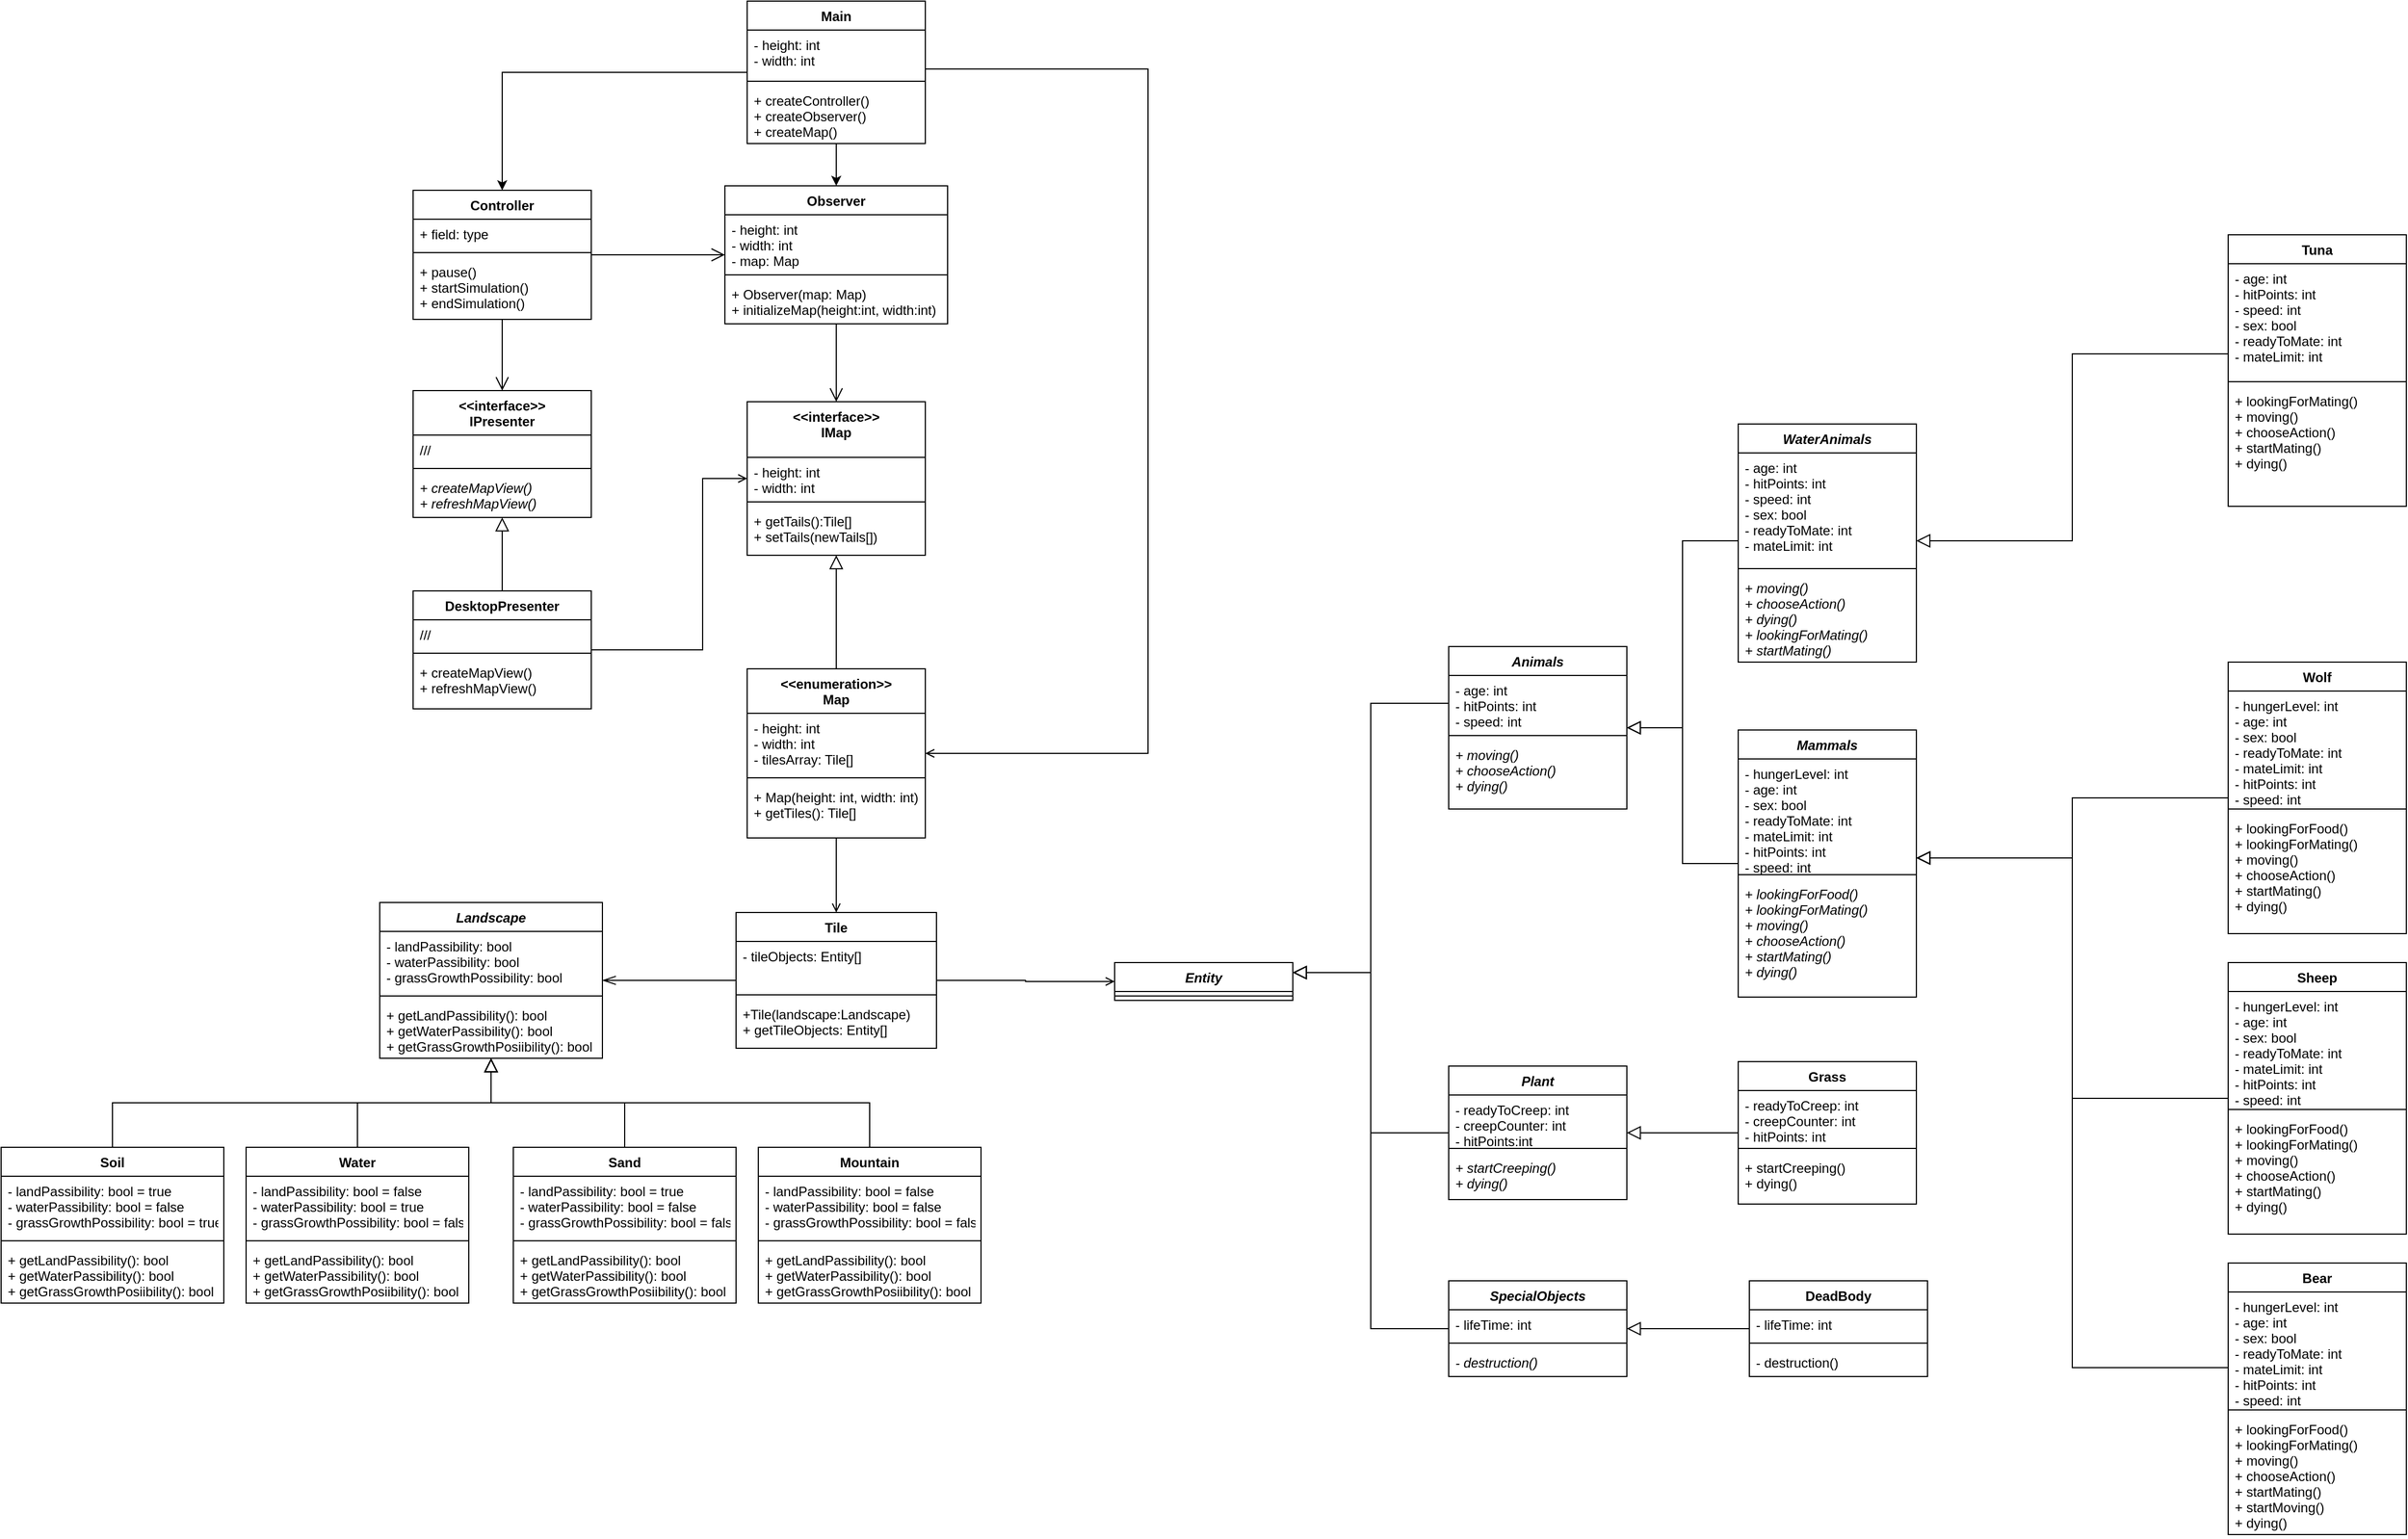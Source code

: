 <mxfile version="15.0.6" type="github">
  <diagram name="Page-1" id="c4acf3e9-155e-7222-9cf6-157b1a14988f">
    <mxGraphModel dx="2654" dy="1677" grid="1" gridSize="10" guides="1" tooltips="1" connect="1" arrows="1" fold="1" page="1" pageScale="1" pageWidth="1100" pageHeight="850" background="none" math="0" shadow="0">
      <root>
        <mxCell id="0" />
        <mxCell id="1" parent="0" />
        <mxCell id="R_GVhmnV9ysI4ZdF6uMz-41" style="edgeStyle=orthogonalEdgeStyle;rounded=0;orthogonalLoop=1;jettySize=auto;html=1;endArrow=block;endFill=0;endSize=10;" parent="1" source="_xyLBf4rRskC3J2EZDxW-5" target="R_GVhmnV9ysI4ZdF6uMz-36" edge="1">
          <mxGeometry relative="1" as="geometry" />
        </mxCell>
        <mxCell id="tK33m090suOpxxcHoeYY-7" style="edgeStyle=orthogonalEdgeStyle;rounded=0;orthogonalLoop=1;jettySize=auto;html=1;endArrow=open;endFill=0;" edge="1" parent="1" source="_xyLBf4rRskC3J2EZDxW-5" target="_xyLBf4rRskC3J2EZDxW-9">
          <mxGeometry relative="1" as="geometry" />
        </mxCell>
        <mxCell id="_xyLBf4rRskC3J2EZDxW-5" value="&lt;&lt;enumeration&gt;&gt;&#xa;Map" style="swimlane;fontStyle=1;align=center;verticalAlign=top;childLayout=stackLayout;horizontal=1;startSize=40;horizontalStack=0;resizeParent=1;resizeParentMax=0;resizeLast=0;collapsible=1;marginBottom=0;" parent="1" vertex="1">
          <mxGeometry x="450" y="200" width="160" height="152" as="geometry" />
        </mxCell>
        <mxCell id="_xyLBf4rRskC3J2EZDxW-6" value="- height: int&#xa;- width: int&#xa;- tilesArray: Tile[]" style="text;strokeColor=none;fillColor=none;align=left;verticalAlign=top;spacingLeft=4;spacingRight=4;overflow=hidden;rotatable=0;points=[[0,0.5],[1,0.5]];portConstraint=eastwest;" parent="_xyLBf4rRskC3J2EZDxW-5" vertex="1">
          <mxGeometry y="40" width="160" height="54" as="geometry" />
        </mxCell>
        <mxCell id="_xyLBf4rRskC3J2EZDxW-7" value="" style="line;strokeWidth=1;fillColor=none;align=left;verticalAlign=middle;spacingTop=-1;spacingLeft=3;spacingRight=3;rotatable=0;labelPosition=right;points=[];portConstraint=eastwest;" parent="_xyLBf4rRskC3J2EZDxW-5" vertex="1">
          <mxGeometry y="94" width="160" height="8" as="geometry" />
        </mxCell>
        <mxCell id="_xyLBf4rRskC3J2EZDxW-8" value="+ Map(height: int, width: int)&#xa;+ getTiles(): Tile[]" style="text;strokeColor=none;fillColor=none;align=left;verticalAlign=top;spacingLeft=4;spacingRight=4;overflow=hidden;rotatable=0;points=[[0,0.5],[1,0.5]];portConstraint=eastwest;" parent="_xyLBf4rRskC3J2EZDxW-5" vertex="1">
          <mxGeometry y="102" width="160" height="50" as="geometry" />
        </mxCell>
        <mxCell id="v3pDaqWRYXxPAvAmd5gX-19" style="edgeStyle=orthogonalEdgeStyle;rounded=0;orthogonalLoop=1;jettySize=auto;html=1;endArrow=openThin;endFill=0;startSize=6;endSize=10;strokeWidth=1;" parent="1" source="_xyLBf4rRskC3J2EZDxW-9" target="_xyLBf4rRskC3J2EZDxW-45" edge="1">
          <mxGeometry relative="1" as="geometry" />
        </mxCell>
        <mxCell id="tK33m090suOpxxcHoeYY-1" style="edgeStyle=orthogonalEdgeStyle;rounded=0;orthogonalLoop=1;jettySize=auto;html=1;endArrow=open;endFill=0;" edge="1" parent="1" source="_xyLBf4rRskC3J2EZDxW-9" target="R_GVhmnV9ysI4ZdF6uMz-1">
          <mxGeometry relative="1" as="geometry" />
        </mxCell>
        <mxCell id="_xyLBf4rRskC3J2EZDxW-9" value="Tile" style="swimlane;fontStyle=1;align=center;verticalAlign=top;childLayout=stackLayout;horizontal=1;startSize=26;horizontalStack=0;resizeParent=1;resizeParentMax=0;resizeLast=0;collapsible=1;marginBottom=0;" parent="1" vertex="1">
          <mxGeometry x="440" y="419" width="180" height="122" as="geometry" />
        </mxCell>
        <mxCell id="_xyLBf4rRskC3J2EZDxW-10" value="- tileObjects: Entity[]" style="text;strokeColor=none;fillColor=none;align=left;verticalAlign=top;spacingLeft=4;spacingRight=4;overflow=hidden;rotatable=0;points=[[0,0.5],[1,0.5]];portConstraint=eastwest;" parent="_xyLBf4rRskC3J2EZDxW-9" vertex="1">
          <mxGeometry y="26" width="180" height="44" as="geometry" />
        </mxCell>
        <mxCell id="_xyLBf4rRskC3J2EZDxW-11" value="" style="line;strokeWidth=1;fillColor=none;align=left;verticalAlign=middle;spacingTop=-1;spacingLeft=3;spacingRight=3;rotatable=0;labelPosition=right;points=[];portConstraint=eastwest;" parent="_xyLBf4rRskC3J2EZDxW-9" vertex="1">
          <mxGeometry y="70" width="180" height="8" as="geometry" />
        </mxCell>
        <mxCell id="_xyLBf4rRskC3J2EZDxW-12" value="+Tile(landscape:Landscape)&#xa;+ getTileObjects: Entity[]" style="text;strokeColor=none;fillColor=none;align=left;verticalAlign=top;spacingLeft=4;spacingRight=4;overflow=hidden;rotatable=0;points=[[0,0.5],[1,0.5]];portConstraint=eastwest;" parent="_xyLBf4rRskC3J2EZDxW-9" vertex="1">
          <mxGeometry y="78" width="180" height="44" as="geometry" />
        </mxCell>
        <mxCell id="_xyLBf4rRskC3J2EZDxW-49" style="edgeStyle=orthogonalEdgeStyle;rounded=0;orthogonalLoop=1;jettySize=auto;html=1;exitX=0.5;exitY=0;exitDx=0;exitDy=0;endArrow=block;endFill=0;strokeWidth=1;endSize=10;" parent="1" target="_xyLBf4rRskC3J2EZDxW-45" edge="1">
          <mxGeometry relative="1" as="geometry">
            <Array as="points">
              <mxPoint x="100" y="630" />
              <mxPoint x="100" y="590" />
              <mxPoint x="220" y="590" />
            </Array>
            <mxPoint x="130" y="630" as="sourcePoint" />
          </mxGeometry>
        </mxCell>
        <mxCell id="_xyLBf4rRskC3J2EZDxW-51" style="edgeStyle=orthogonalEdgeStyle;rounded=0;orthogonalLoop=1;jettySize=auto;html=1;endArrow=block;endFill=0;strokeWidth=1;endSize=10;" parent="1" target="_xyLBf4rRskC3J2EZDxW-45" edge="1">
          <mxGeometry relative="1" as="geometry">
            <Array as="points">
              <mxPoint x="340" y="590" />
              <mxPoint x="220" y="590" />
            </Array>
            <mxPoint x="340" y="630" as="sourcePoint" />
          </mxGeometry>
        </mxCell>
        <mxCell id="_xyLBf4rRskC3J2EZDxW-50" style="edgeStyle=orthogonalEdgeStyle;rounded=0;orthogonalLoop=1;jettySize=auto;html=1;endArrow=block;endFill=0;strokeWidth=1;endSize=10;" parent="1" target="_xyLBf4rRskC3J2EZDxW-45" edge="1">
          <mxGeometry relative="1" as="geometry">
            <Array as="points">
              <mxPoint x="-120" y="630" />
              <mxPoint x="-120" y="590" />
              <mxPoint x="220" y="590" />
            </Array>
            <mxPoint x="-50" y="630" as="sourcePoint" />
          </mxGeometry>
        </mxCell>
        <mxCell id="_xyLBf4rRskC3J2EZDxW-52" style="edgeStyle=orthogonalEdgeStyle;rounded=0;orthogonalLoop=1;jettySize=auto;html=1;endArrow=block;endFill=0;strokeWidth=1;endSize=10;" parent="1" target="_xyLBf4rRskC3J2EZDxW-45" edge="1">
          <mxGeometry relative="1" as="geometry">
            <Array as="points">
              <mxPoint x="560" y="590" />
              <mxPoint x="220" y="590" />
            </Array>
            <mxPoint x="560" y="630" as="sourcePoint" />
          </mxGeometry>
        </mxCell>
        <mxCell id="_xyLBf4rRskC3J2EZDxW-45" value="Landscape" style="swimlane;fontStyle=3;align=center;verticalAlign=top;childLayout=stackLayout;horizontal=1;startSize=26;horizontalStack=0;resizeParent=1;resizeParentMax=0;resizeLast=0;collapsible=1;marginBottom=0;" parent="1" vertex="1">
          <mxGeometry x="120" y="410" width="200" height="140" as="geometry" />
        </mxCell>
        <mxCell id="_xyLBf4rRskC3J2EZDxW-46" value="- landPassibility: bool&#xa;- waterPassibility: bool&#xa;- grassGrowthPossibility: bool" style="text;strokeColor=none;fillColor=none;align=left;verticalAlign=top;spacingLeft=4;spacingRight=4;overflow=hidden;rotatable=0;points=[[0,0.5],[1,0.5]];portConstraint=eastwest;" parent="_xyLBf4rRskC3J2EZDxW-45" vertex="1">
          <mxGeometry y="26" width="200" height="54" as="geometry" />
        </mxCell>
        <mxCell id="_xyLBf4rRskC3J2EZDxW-47" value="" style="line;strokeWidth=1;fillColor=none;align=left;verticalAlign=middle;spacingTop=-1;spacingLeft=3;spacingRight=3;rotatable=0;labelPosition=right;points=[];portConstraint=eastwest;" parent="_xyLBf4rRskC3J2EZDxW-45" vertex="1">
          <mxGeometry y="80" width="200" height="8" as="geometry" />
        </mxCell>
        <mxCell id="_xyLBf4rRskC3J2EZDxW-48" value="+ getLandPassibility(): bool&#xa;+ getWaterPassibility(): bool&#xa;+ getGrassGrowthPosiibility(): bool" style="text;strokeColor=none;fillColor=none;align=left;verticalAlign=top;spacingLeft=4;spacingRight=4;overflow=hidden;rotatable=0;points=[[0,0.5],[1,0.5]];portConstraint=eastwest;" parent="_xyLBf4rRskC3J2EZDxW-45" vertex="1">
          <mxGeometry y="88" width="200" height="52" as="geometry" />
        </mxCell>
        <mxCell id="v3pDaqWRYXxPAvAmd5gX-1" value="Soil" style="swimlane;fontStyle=1;align=center;verticalAlign=top;childLayout=stackLayout;horizontal=1;startSize=26;horizontalStack=0;resizeParent=1;resizeParentMax=0;resizeLast=0;collapsible=1;marginBottom=0;" parent="1" vertex="1">
          <mxGeometry x="-220" y="630" width="200" height="140" as="geometry" />
        </mxCell>
        <mxCell id="v3pDaqWRYXxPAvAmd5gX-2" value="- landPassibility: bool = true&#xa;- waterPassibility: bool = false&#xa;- grassGrowthPossibility: bool = true" style="text;strokeColor=none;fillColor=none;align=left;verticalAlign=top;spacingLeft=4;spacingRight=4;overflow=hidden;rotatable=0;points=[[0,0.5],[1,0.5]];portConstraint=eastwest;" parent="v3pDaqWRYXxPAvAmd5gX-1" vertex="1">
          <mxGeometry y="26" width="200" height="54" as="geometry" />
        </mxCell>
        <mxCell id="v3pDaqWRYXxPAvAmd5gX-3" value="" style="line;strokeWidth=1;fillColor=none;align=left;verticalAlign=middle;spacingTop=-1;spacingLeft=3;spacingRight=3;rotatable=0;labelPosition=right;points=[];portConstraint=eastwest;" parent="v3pDaqWRYXxPAvAmd5gX-1" vertex="1">
          <mxGeometry y="80" width="200" height="8" as="geometry" />
        </mxCell>
        <mxCell id="v3pDaqWRYXxPAvAmd5gX-4" value="+ getLandPassibility(): bool&#xa;+ getWaterPassibility(): bool&#xa;+ getGrassGrowthPosiibility(): bool" style="text;strokeColor=none;fillColor=none;align=left;verticalAlign=top;spacingLeft=4;spacingRight=4;overflow=hidden;rotatable=0;points=[[0,0.5],[1,0.5]];portConstraint=eastwest;" parent="v3pDaqWRYXxPAvAmd5gX-1" vertex="1">
          <mxGeometry y="88" width="200" height="52" as="geometry" />
        </mxCell>
        <mxCell id="v3pDaqWRYXxPAvAmd5gX-5" value="Water" style="swimlane;fontStyle=1;align=center;verticalAlign=top;childLayout=stackLayout;horizontal=1;startSize=26;horizontalStack=0;resizeParent=1;resizeParentMax=0;resizeLast=0;collapsible=1;marginBottom=0;" parent="1" vertex="1">
          <mxGeometry y="630" width="200" height="140" as="geometry" />
        </mxCell>
        <mxCell id="v3pDaqWRYXxPAvAmd5gX-6" value="- landPassibility: bool = false&#xa;- waterPassibility: bool = true&#xa;- grassGrowthPossibility: bool = false" style="text;strokeColor=none;fillColor=none;align=left;verticalAlign=top;spacingLeft=4;spacingRight=4;overflow=hidden;rotatable=0;points=[[0,0.5],[1,0.5]];portConstraint=eastwest;" parent="v3pDaqWRYXxPAvAmd5gX-5" vertex="1">
          <mxGeometry y="26" width="200" height="54" as="geometry" />
        </mxCell>
        <mxCell id="v3pDaqWRYXxPAvAmd5gX-7" value="" style="line;strokeWidth=1;fillColor=none;align=left;verticalAlign=middle;spacingTop=-1;spacingLeft=3;spacingRight=3;rotatable=0;labelPosition=right;points=[];portConstraint=eastwest;" parent="v3pDaqWRYXxPAvAmd5gX-5" vertex="1">
          <mxGeometry y="80" width="200" height="8" as="geometry" />
        </mxCell>
        <mxCell id="v3pDaqWRYXxPAvAmd5gX-8" value="+ getLandPassibility(): bool&#xa;+ getWaterPassibility(): bool&#xa;+ getGrassGrowthPosiibility(): bool" style="text;strokeColor=none;fillColor=none;align=left;verticalAlign=top;spacingLeft=4;spacingRight=4;overflow=hidden;rotatable=0;points=[[0,0.5],[1,0.5]];portConstraint=eastwest;" parent="v3pDaqWRYXxPAvAmd5gX-5" vertex="1">
          <mxGeometry y="88" width="200" height="52" as="geometry" />
        </mxCell>
        <mxCell id="v3pDaqWRYXxPAvAmd5gX-9" value="Sand" style="swimlane;fontStyle=1;align=center;verticalAlign=top;childLayout=stackLayout;horizontal=1;startSize=26;horizontalStack=0;resizeParent=1;resizeParentMax=0;resizeLast=0;collapsible=1;marginBottom=0;" parent="1" vertex="1">
          <mxGeometry x="240" y="630" width="200" height="140" as="geometry" />
        </mxCell>
        <mxCell id="v3pDaqWRYXxPAvAmd5gX-10" value="- landPassibility: bool = true&#xa;- waterPassibility: bool = false&#xa;- grassGrowthPossibility: bool = false" style="text;strokeColor=none;fillColor=none;align=left;verticalAlign=top;spacingLeft=4;spacingRight=4;overflow=hidden;rotatable=0;points=[[0,0.5],[1,0.5]];portConstraint=eastwest;" parent="v3pDaqWRYXxPAvAmd5gX-9" vertex="1">
          <mxGeometry y="26" width="200" height="54" as="geometry" />
        </mxCell>
        <mxCell id="v3pDaqWRYXxPAvAmd5gX-11" value="" style="line;strokeWidth=1;fillColor=none;align=left;verticalAlign=middle;spacingTop=-1;spacingLeft=3;spacingRight=3;rotatable=0;labelPosition=right;points=[];portConstraint=eastwest;" parent="v3pDaqWRYXxPAvAmd5gX-9" vertex="1">
          <mxGeometry y="80" width="200" height="8" as="geometry" />
        </mxCell>
        <mxCell id="v3pDaqWRYXxPAvAmd5gX-12" value="+ getLandPassibility(): bool&#xa;+ getWaterPassibility(): bool&#xa;+ getGrassGrowthPosiibility(): bool" style="text;strokeColor=none;fillColor=none;align=left;verticalAlign=top;spacingLeft=4;spacingRight=4;overflow=hidden;rotatable=0;points=[[0,0.5],[1,0.5]];portConstraint=eastwest;" parent="v3pDaqWRYXxPAvAmd5gX-9" vertex="1">
          <mxGeometry y="88" width="200" height="52" as="geometry" />
        </mxCell>
        <mxCell id="v3pDaqWRYXxPAvAmd5gX-13" value="Mountain" style="swimlane;fontStyle=1;align=center;verticalAlign=top;childLayout=stackLayout;horizontal=1;startSize=26;horizontalStack=0;resizeParent=1;resizeParentMax=0;resizeLast=0;collapsible=1;marginBottom=0;" parent="1" vertex="1">
          <mxGeometry x="460" y="630" width="200" height="140" as="geometry" />
        </mxCell>
        <mxCell id="v3pDaqWRYXxPAvAmd5gX-14" value="- landPassibility: bool = false&#xa;- waterPassibility: bool = false&#xa;- grassGrowthPossibility: bool = false" style="text;strokeColor=none;fillColor=none;align=left;verticalAlign=top;spacingLeft=4;spacingRight=4;overflow=hidden;rotatable=0;points=[[0,0.5],[1,0.5]];portConstraint=eastwest;" parent="v3pDaqWRYXxPAvAmd5gX-13" vertex="1">
          <mxGeometry y="26" width="200" height="54" as="geometry" />
        </mxCell>
        <mxCell id="v3pDaqWRYXxPAvAmd5gX-15" value="" style="line;strokeWidth=1;fillColor=none;align=left;verticalAlign=middle;spacingTop=-1;spacingLeft=3;spacingRight=3;rotatable=0;labelPosition=right;points=[];portConstraint=eastwest;" parent="v3pDaqWRYXxPAvAmd5gX-13" vertex="1">
          <mxGeometry y="80" width="200" height="8" as="geometry" />
        </mxCell>
        <mxCell id="v3pDaqWRYXxPAvAmd5gX-16" value="+ getLandPassibility(): bool&#xa;+ getWaterPassibility(): bool&#xa;+ getGrassGrowthPosiibility(): bool" style="text;strokeColor=none;fillColor=none;align=left;verticalAlign=top;spacingLeft=4;spacingRight=4;overflow=hidden;rotatable=0;points=[[0,0.5],[1,0.5]];portConstraint=eastwest;" parent="v3pDaqWRYXxPAvAmd5gX-13" vertex="1">
          <mxGeometry y="88" width="200" height="52" as="geometry" />
        </mxCell>
        <mxCell id="v3pDaqWRYXxPAvAmd5gX-61" style="edgeStyle=orthogonalEdgeStyle;rounded=0;orthogonalLoop=1;jettySize=auto;html=1;endArrow=block;endFill=0;startSize=6;endSize=10;strokeWidth=1;" parent="1" source="v3pDaqWRYXxPAvAmd5gX-20" target="v3pDaqWRYXxPAvAmd5gX-56" edge="1">
          <mxGeometry relative="1" as="geometry" />
        </mxCell>
        <mxCell id="v3pDaqWRYXxPAvAmd5gX-20" value="Mammals" style="swimlane;fontStyle=3;align=center;verticalAlign=top;childLayout=stackLayout;horizontal=1;startSize=26;horizontalStack=0;resizeParent=1;resizeParentMax=0;resizeLast=0;collapsible=1;marginBottom=0;" parent="1" vertex="1">
          <mxGeometry x="1340" y="255" width="160" height="240" as="geometry" />
        </mxCell>
        <mxCell id="v3pDaqWRYXxPAvAmd5gX-21" value="- hungerLevel: int&#xa;- age: int &#xa;- sex: bool&#xa;- readyToMate: int &#xa;- mateLimit: int&#xa;- hitPoints: int&#xa;- speed: int" style="text;strokeColor=none;fillColor=none;align=left;verticalAlign=top;spacingLeft=4;spacingRight=4;overflow=hidden;rotatable=0;points=[[0,0.5],[1,0.5]];portConstraint=eastwest;" parent="v3pDaqWRYXxPAvAmd5gX-20" vertex="1">
          <mxGeometry y="26" width="160" height="100" as="geometry" />
        </mxCell>
        <mxCell id="v3pDaqWRYXxPAvAmd5gX-22" value="" style="line;strokeWidth=1;fillColor=none;align=left;verticalAlign=middle;spacingTop=-1;spacingLeft=3;spacingRight=3;rotatable=0;labelPosition=right;points=[];portConstraint=eastwest;" parent="v3pDaqWRYXxPAvAmd5gX-20" vertex="1">
          <mxGeometry y="126" width="160" height="8" as="geometry" />
        </mxCell>
        <mxCell id="v3pDaqWRYXxPAvAmd5gX-23" value="+ lookingForFood()&#xa;+ lookingForMating()&#xa;+ moving()&#xa;+ chooseAction()&#xa;+ startMating()&#xa;+ dying()" style="text;strokeColor=none;fillColor=none;align=left;verticalAlign=top;spacingLeft=4;spacingRight=4;overflow=hidden;rotatable=0;points=[[0,0.5],[1,0.5]];portConstraint=eastwest;fontStyle=2" parent="v3pDaqWRYXxPAvAmd5gX-20" vertex="1">
          <mxGeometry y="134" width="160" height="106" as="geometry" />
        </mxCell>
        <mxCell id="R_GVhmnV9ysI4ZdF6uMz-6" style="edgeStyle=orthogonalEdgeStyle;rounded=0;orthogonalLoop=1;jettySize=auto;html=1;endSize=10;endArrow=block;endFill=0;" parent="1" source="v3pDaqWRYXxPAvAmd5gX-28" target="R_GVhmnV9ysI4ZdF6uMz-1" edge="1">
          <mxGeometry relative="1" as="geometry">
            <Array as="points">
              <mxPoint x="1010" y="617" />
              <mxPoint x="1010" y="473" />
            </Array>
          </mxGeometry>
        </mxCell>
        <mxCell id="v3pDaqWRYXxPAvAmd5gX-28" value="Plant" style="swimlane;fontStyle=3;align=center;verticalAlign=top;childLayout=stackLayout;horizontal=1;startSize=26;horizontalStack=0;resizeParent=1;resizeParentMax=0;resizeLast=0;collapsible=1;marginBottom=0;" parent="1" vertex="1">
          <mxGeometry x="1080" y="557" width="160" height="120" as="geometry" />
        </mxCell>
        <mxCell id="v3pDaqWRYXxPAvAmd5gX-29" value="- readyToCreep: int &#xa;- creepCounter: int&#xa;- hitPoints:int &#xa;- " style="text;strokeColor=none;fillColor=none;align=left;verticalAlign=top;spacingLeft=4;spacingRight=4;overflow=hidden;rotatable=0;points=[[0,0.5],[1,0.5]];portConstraint=eastwest;" parent="v3pDaqWRYXxPAvAmd5gX-28" vertex="1">
          <mxGeometry y="26" width="160" height="44" as="geometry" />
        </mxCell>
        <mxCell id="v3pDaqWRYXxPAvAmd5gX-30" value="" style="line;strokeWidth=1;fillColor=none;align=left;verticalAlign=middle;spacingTop=-1;spacingLeft=3;spacingRight=3;rotatable=0;labelPosition=right;points=[];portConstraint=eastwest;" parent="v3pDaqWRYXxPAvAmd5gX-28" vertex="1">
          <mxGeometry y="70" width="160" height="8" as="geometry" />
        </mxCell>
        <mxCell id="v3pDaqWRYXxPAvAmd5gX-31" value="+ startСreeping()&#xa;+ dying()" style="text;strokeColor=none;fillColor=none;align=left;verticalAlign=top;spacingLeft=4;spacingRight=4;overflow=hidden;rotatable=0;points=[[0,0.5],[1,0.5]];portConstraint=eastwest;fontStyle=2" parent="v3pDaqWRYXxPAvAmd5gX-28" vertex="1">
          <mxGeometry y="78" width="160" height="42" as="geometry" />
        </mxCell>
        <mxCell id="v3pDaqWRYXxPAvAmd5gX-40" style="edgeStyle=orthogonalEdgeStyle;rounded=0;orthogonalLoop=1;jettySize=auto;html=1;endArrow=block;endFill=0;startSize=6;endSize=10;strokeWidth=1;" parent="1" source="v3pDaqWRYXxPAvAmd5gX-36" target="v3pDaqWRYXxPAvAmd5gX-20" edge="1">
          <mxGeometry relative="1" as="geometry">
            <Array as="points">
              <mxPoint x="1640" y="316" />
              <mxPoint x="1640" y="370" />
            </Array>
          </mxGeometry>
        </mxCell>
        <mxCell id="v3pDaqWRYXxPAvAmd5gX-36" value="Wolf" style="swimlane;fontStyle=1;align=center;verticalAlign=top;childLayout=stackLayout;horizontal=1;startSize=26;horizontalStack=0;resizeParent=1;resizeParentMax=0;resizeLast=0;collapsible=1;marginBottom=0;" parent="1" vertex="1">
          <mxGeometry x="1780" y="194" width="160" height="244" as="geometry" />
        </mxCell>
        <mxCell id="v3pDaqWRYXxPAvAmd5gX-37" value="- hungerLevel: int&#xa;- age: int &#xa;- sex: bool&#xa;- readyToMate: int &#xa;- mateLimit: int&#xa;- hitPoints: int&#xa;- speed: int" style="text;strokeColor=none;fillColor=none;align=left;verticalAlign=top;spacingLeft=4;spacingRight=4;overflow=hidden;rotatable=0;points=[[0,0.5],[1,0.5]];portConstraint=eastwest;" parent="v3pDaqWRYXxPAvAmd5gX-36" vertex="1">
          <mxGeometry y="26" width="160" height="102" as="geometry" />
        </mxCell>
        <mxCell id="v3pDaqWRYXxPAvAmd5gX-38" value="" style="line;strokeWidth=1;fillColor=none;align=left;verticalAlign=middle;spacingTop=-1;spacingLeft=3;spacingRight=3;rotatable=0;labelPosition=right;points=[];portConstraint=eastwest;" parent="v3pDaqWRYXxPAvAmd5gX-36" vertex="1">
          <mxGeometry y="128" width="160" height="8" as="geometry" />
        </mxCell>
        <mxCell id="v3pDaqWRYXxPAvAmd5gX-39" value="+ lookingForFood()&#xa;+ lookingForMating()&#xa;+ moving()&#xa;+ chooseAction()&#xa;+ startMating()&#xa;+ dying()" style="text;strokeColor=none;fillColor=none;align=left;verticalAlign=top;spacingLeft=4;spacingRight=4;overflow=hidden;rotatable=0;points=[[0,0.5],[1,0.5]];portConstraint=eastwest;" parent="v3pDaqWRYXxPAvAmd5gX-36" vertex="1">
          <mxGeometry y="136" width="160" height="108" as="geometry" />
        </mxCell>
        <mxCell id="v3pDaqWRYXxPAvAmd5gX-45" style="edgeStyle=orthogonalEdgeStyle;rounded=0;orthogonalLoop=1;jettySize=auto;html=1;endArrow=block;endFill=0;startSize=6;endSize=10;strokeWidth=1;" parent="1" source="v3pDaqWRYXxPAvAmd5gX-41" target="v3pDaqWRYXxPAvAmd5gX-20" edge="1">
          <mxGeometry relative="1" as="geometry">
            <Array as="points">
              <mxPoint x="1640" y="586" />
              <mxPoint x="1640" y="370" />
            </Array>
          </mxGeometry>
        </mxCell>
        <mxCell id="v3pDaqWRYXxPAvAmd5gX-41" value="Sheep" style="swimlane;fontStyle=1;align=center;verticalAlign=top;childLayout=stackLayout;horizontal=1;startSize=26;horizontalStack=0;resizeParent=1;resizeParentMax=0;resizeLast=0;collapsible=1;marginBottom=0;" parent="1" vertex="1">
          <mxGeometry x="1780" y="464" width="160" height="244" as="geometry" />
        </mxCell>
        <mxCell id="v3pDaqWRYXxPAvAmd5gX-42" value="- hungerLevel: int&#xa;- age: int &#xa;- sex: bool&#xa;- readyToMate: int &#xa;- mateLimit: int&#xa;- hitPoints: int&#xa;- speed: int" style="text;strokeColor=none;fillColor=none;align=left;verticalAlign=top;spacingLeft=4;spacingRight=4;overflow=hidden;rotatable=0;points=[[0,0.5],[1,0.5]];portConstraint=eastwest;" parent="v3pDaqWRYXxPAvAmd5gX-41" vertex="1">
          <mxGeometry y="26" width="160" height="102" as="geometry" />
        </mxCell>
        <mxCell id="v3pDaqWRYXxPAvAmd5gX-43" value="" style="line;strokeWidth=1;fillColor=none;align=left;verticalAlign=middle;spacingTop=-1;spacingLeft=3;spacingRight=3;rotatable=0;labelPosition=right;points=[];portConstraint=eastwest;" parent="v3pDaqWRYXxPAvAmd5gX-41" vertex="1">
          <mxGeometry y="128" width="160" height="8" as="geometry" />
        </mxCell>
        <mxCell id="v3pDaqWRYXxPAvAmd5gX-44" value="+ lookingForFood()&#xa;+ lookingForMating()&#xa;+ moving()&#xa;+ chooseAction()&#xa;+ startMating()&#xa;+ dying()" style="text;strokeColor=none;fillColor=none;align=left;verticalAlign=top;spacingLeft=4;spacingRight=4;overflow=hidden;rotatable=0;points=[[0,0.5],[1,0.5]];portConstraint=eastwest;" parent="v3pDaqWRYXxPAvAmd5gX-41" vertex="1">
          <mxGeometry y="136" width="160" height="108" as="geometry" />
        </mxCell>
        <mxCell id="v3pDaqWRYXxPAvAmd5gX-50" style="edgeStyle=orthogonalEdgeStyle;rounded=0;orthogonalLoop=1;jettySize=auto;html=1;endArrow=block;endFill=0;startSize=6;endSize=10;strokeWidth=1;" parent="1" source="v3pDaqWRYXxPAvAmd5gX-46" target="v3pDaqWRYXxPAvAmd5gX-20" edge="1">
          <mxGeometry relative="1" as="geometry">
            <Array as="points">
              <mxPoint x="1640" y="828" />
              <mxPoint x="1640" y="370" />
            </Array>
          </mxGeometry>
        </mxCell>
        <mxCell id="v3pDaqWRYXxPAvAmd5gX-46" value="Bear" style="swimlane;fontStyle=1;align=center;verticalAlign=top;childLayout=stackLayout;horizontal=1;startSize=26;horizontalStack=0;resizeParent=1;resizeParentMax=0;resizeLast=0;collapsible=1;marginBottom=0;" parent="1" vertex="1">
          <mxGeometry x="1780" y="734" width="160" height="244" as="geometry" />
        </mxCell>
        <mxCell id="v3pDaqWRYXxPAvAmd5gX-47" value="- hungerLevel: int&#xa;- age: int &#xa;- sex: bool&#xa;- readyToMate: int &#xa;- mateLimit: int&#xa;- hitPoints: int&#xa;- speed: int" style="text;strokeColor=none;fillColor=none;align=left;verticalAlign=top;spacingLeft=4;spacingRight=4;overflow=hidden;rotatable=0;points=[[0,0.5],[1,0.5]];portConstraint=eastwest;" parent="v3pDaqWRYXxPAvAmd5gX-46" vertex="1">
          <mxGeometry y="26" width="160" height="102" as="geometry" />
        </mxCell>
        <mxCell id="v3pDaqWRYXxPAvAmd5gX-48" value="" style="line;strokeWidth=1;fillColor=none;align=left;verticalAlign=middle;spacingTop=-1;spacingLeft=3;spacingRight=3;rotatable=0;labelPosition=right;points=[];portConstraint=eastwest;" parent="v3pDaqWRYXxPAvAmd5gX-46" vertex="1">
          <mxGeometry y="128" width="160" height="8" as="geometry" />
        </mxCell>
        <mxCell id="v3pDaqWRYXxPAvAmd5gX-49" value="+ lookingForFood()&#xa;+ lookingForMating()&#xa;+ moving()&#xa;+ chooseAction()&#xa;+ startMating()&#xa;+ startMoving()&#xa;+ dying()" style="text;strokeColor=none;fillColor=none;align=left;verticalAlign=top;spacingLeft=4;spacingRight=4;overflow=hidden;rotatable=0;points=[[0,0.5],[1,0.5]];portConstraint=eastwest;" parent="v3pDaqWRYXxPAvAmd5gX-46" vertex="1">
          <mxGeometry y="136" width="160" height="108" as="geometry" />
        </mxCell>
        <mxCell id="v3pDaqWRYXxPAvAmd5gX-51" value="Tuna" style="swimlane;fontStyle=1;align=center;verticalAlign=top;childLayout=stackLayout;horizontal=1;startSize=26;horizontalStack=0;resizeParent=1;resizeParentMax=0;resizeLast=0;collapsible=1;marginBottom=0;" parent="1" vertex="1">
          <mxGeometry x="1780" y="-190" width="160" height="244" as="geometry" />
        </mxCell>
        <mxCell id="v3pDaqWRYXxPAvAmd5gX-52" value="- age: int &#xa;- hitPoints: int&#xa;- speed: int&#xa;- sex: bool&#xa;- readyToMate: int &#xa;- mateLimit: int&#xa;" style="text;strokeColor=none;fillColor=none;align=left;verticalAlign=top;spacingLeft=4;spacingRight=4;overflow=hidden;rotatable=0;points=[[0,0.5],[1,0.5]];portConstraint=eastwest;" parent="v3pDaqWRYXxPAvAmd5gX-51" vertex="1">
          <mxGeometry y="26" width="160" height="102" as="geometry" />
        </mxCell>
        <mxCell id="v3pDaqWRYXxPAvAmd5gX-53" value="" style="line;strokeWidth=1;fillColor=none;align=left;verticalAlign=middle;spacingTop=-1;spacingLeft=3;spacingRight=3;rotatable=0;labelPosition=right;points=[];portConstraint=eastwest;" parent="v3pDaqWRYXxPAvAmd5gX-51" vertex="1">
          <mxGeometry y="128" width="160" height="8" as="geometry" />
        </mxCell>
        <mxCell id="v3pDaqWRYXxPAvAmd5gX-54" value="+ lookingForMating()&#xa;+ moving()&#xa;+ chooseAction()&#xa;+ startMating()&#xa;+ dying()" style="text;strokeColor=none;fillColor=none;align=left;verticalAlign=top;spacingLeft=4;spacingRight=4;overflow=hidden;rotatable=0;points=[[0,0.5],[1,0.5]];portConstraint=eastwest;" parent="v3pDaqWRYXxPAvAmd5gX-51" vertex="1">
          <mxGeometry y="136" width="160" height="108" as="geometry" />
        </mxCell>
        <mxCell id="v3pDaqWRYXxPAvAmd5gX-56" value="Animals" style="swimlane;fontStyle=3;align=center;verticalAlign=top;childLayout=stackLayout;horizontal=1;startSize=26;horizontalStack=0;resizeParent=1;resizeParentMax=0;resizeLast=0;collapsible=1;marginBottom=0;" parent="1" vertex="1">
          <mxGeometry x="1080" y="180" width="160" height="146" as="geometry" />
        </mxCell>
        <mxCell id="v3pDaqWRYXxPAvAmd5gX-57" value="- age: int  &#xa;- hitPoints: int&#xa;- speed: int" style="text;strokeColor=none;fillColor=none;align=left;verticalAlign=top;spacingLeft=4;spacingRight=4;overflow=hidden;rotatable=0;points=[[0,0.5],[1,0.5]];portConstraint=eastwest;" parent="v3pDaqWRYXxPAvAmd5gX-56" vertex="1">
          <mxGeometry y="26" width="160" height="50" as="geometry" />
        </mxCell>
        <mxCell id="v3pDaqWRYXxPAvAmd5gX-58" value="" style="line;strokeWidth=1;fillColor=none;align=left;verticalAlign=middle;spacingTop=-1;spacingLeft=3;spacingRight=3;rotatable=0;labelPosition=right;points=[];portConstraint=eastwest;" parent="v3pDaqWRYXxPAvAmd5gX-56" vertex="1">
          <mxGeometry y="76" width="160" height="8" as="geometry" />
        </mxCell>
        <mxCell id="v3pDaqWRYXxPAvAmd5gX-59" value="+ moving()&#xa;+ chooseAction()&#xa;+ dying()" style="text;strokeColor=none;fillColor=none;align=left;verticalAlign=top;spacingLeft=4;spacingRight=4;overflow=hidden;rotatable=0;points=[[0,0.5],[1,0.5]];portConstraint=eastwest;fontStyle=2" parent="v3pDaqWRYXxPAvAmd5gX-56" vertex="1">
          <mxGeometry y="84" width="160" height="62" as="geometry" />
        </mxCell>
        <mxCell id="v3pDaqWRYXxPAvAmd5gX-67" style="edgeStyle=orthogonalEdgeStyle;rounded=0;orthogonalLoop=1;jettySize=auto;html=1;endArrow=block;endFill=0;startSize=6;endSize=10;strokeWidth=1;" parent="1" source="v3pDaqWRYXxPAvAmd5gX-62" target="v3pDaqWRYXxPAvAmd5gX-56" edge="1">
          <mxGeometry relative="1" as="geometry">
            <Array as="points">
              <mxPoint x="1290" y="85" />
              <mxPoint x="1290" y="253" />
            </Array>
          </mxGeometry>
        </mxCell>
        <mxCell id="v3pDaqWRYXxPAvAmd5gX-62" value="WaterAnimals" style="swimlane;fontStyle=3;align=center;verticalAlign=top;childLayout=stackLayout;horizontal=1;startSize=26;horizontalStack=0;resizeParent=1;resizeParentMax=0;resizeLast=0;collapsible=1;marginBottom=0;" parent="1" vertex="1">
          <mxGeometry x="1340" y="-20" width="160" height="214" as="geometry" />
        </mxCell>
        <mxCell id="v3pDaqWRYXxPAvAmd5gX-63" value="- age: int  &#xa;- hitPoints: int&#xa;- speed: int&#xa;- sex: bool&#xa;- readyToMate: int &#xa;- mateLimit: int" style="text;strokeColor=none;fillColor=none;align=left;verticalAlign=top;spacingLeft=4;spacingRight=4;overflow=hidden;rotatable=0;points=[[0,0.5],[1,0.5]];portConstraint=eastwest;" parent="v3pDaqWRYXxPAvAmd5gX-62" vertex="1">
          <mxGeometry y="26" width="160" height="100" as="geometry" />
        </mxCell>
        <mxCell id="v3pDaqWRYXxPAvAmd5gX-64" value="" style="line;strokeWidth=1;fillColor=none;align=left;verticalAlign=middle;spacingTop=-1;spacingLeft=3;spacingRight=3;rotatable=0;labelPosition=right;points=[];portConstraint=eastwest;" parent="v3pDaqWRYXxPAvAmd5gX-62" vertex="1">
          <mxGeometry y="126" width="160" height="8" as="geometry" />
        </mxCell>
        <mxCell id="v3pDaqWRYXxPAvAmd5gX-65" value="+ moving()&#xa;+ chooseAction()&#xa;+ dying()&#xa;+ lookingForMating()&#xa;+ startMating()" style="text;strokeColor=none;fillColor=none;align=left;verticalAlign=top;spacingLeft=4;spacingRight=4;overflow=hidden;rotatable=0;points=[[0,0.5],[1,0.5]];portConstraint=eastwest;fontStyle=2" parent="v3pDaqWRYXxPAvAmd5gX-62" vertex="1">
          <mxGeometry y="134" width="160" height="80" as="geometry" />
        </mxCell>
        <mxCell id="v3pDaqWRYXxPAvAmd5gX-70" style="edgeStyle=orthogonalEdgeStyle;rounded=0;orthogonalLoop=1;jettySize=auto;html=1;endArrow=block;endFill=0;startSize=6;endSize=10;strokeWidth=1;" parent="1" source="v3pDaqWRYXxPAvAmd5gX-52" target="v3pDaqWRYXxPAvAmd5gX-62" edge="1">
          <mxGeometry relative="1" as="geometry">
            <Array as="points">
              <mxPoint x="1640" y="-83" />
              <mxPoint x="1640" y="85" />
            </Array>
          </mxGeometry>
        </mxCell>
        <mxCell id="v3pDaqWRYXxPAvAmd5gX-79" style="edgeStyle=orthogonalEdgeStyle;rounded=0;orthogonalLoop=1;jettySize=auto;html=1;endArrow=block;endFill=0;startSize=6;endSize=10;strokeWidth=1;" parent="1" source="v3pDaqWRYXxPAvAmd5gX-75" target="v3pDaqWRYXxPAvAmd5gX-28" edge="1">
          <mxGeometry relative="1" as="geometry" />
        </mxCell>
        <mxCell id="v3pDaqWRYXxPAvAmd5gX-75" value="Grass" style="swimlane;fontStyle=1;align=center;verticalAlign=top;childLayout=stackLayout;horizontal=1;startSize=26;horizontalStack=0;resizeParent=1;resizeParentMax=0;resizeLast=0;collapsible=1;marginBottom=0;" parent="1" vertex="1">
          <mxGeometry x="1340" y="553" width="160" height="128" as="geometry" />
        </mxCell>
        <mxCell id="v3pDaqWRYXxPAvAmd5gX-76" value="- readyToCreep: int &#xa;- creepCounter: int&#xa;- hitPoints: int" style="text;strokeColor=none;fillColor=none;align=left;verticalAlign=top;spacingLeft=4;spacingRight=4;overflow=hidden;rotatable=0;points=[[0,0.5],[1,0.5]];portConstraint=eastwest;" parent="v3pDaqWRYXxPAvAmd5gX-75" vertex="1">
          <mxGeometry y="26" width="160" height="48" as="geometry" />
        </mxCell>
        <mxCell id="v3pDaqWRYXxPAvAmd5gX-77" value="" style="line;strokeWidth=1;fillColor=none;align=left;verticalAlign=middle;spacingTop=-1;spacingLeft=3;spacingRight=3;rotatable=0;labelPosition=right;points=[];portConstraint=eastwest;" parent="v3pDaqWRYXxPAvAmd5gX-75" vertex="1">
          <mxGeometry y="74" width="160" height="8" as="geometry" />
        </mxCell>
        <mxCell id="v3pDaqWRYXxPAvAmd5gX-78" value="+ startСreeping()&#xa;+ dying()" style="text;strokeColor=none;fillColor=none;align=left;verticalAlign=top;spacingLeft=4;spacingRight=4;overflow=hidden;rotatable=0;points=[[0,0.5],[1,0.5]];portConstraint=eastwest;" parent="v3pDaqWRYXxPAvAmd5gX-75" vertex="1">
          <mxGeometry y="82" width="160" height="46" as="geometry" />
        </mxCell>
        <mxCell id="R_GVhmnV9ysI4ZdF6uMz-7" style="edgeStyle=orthogonalEdgeStyle;rounded=0;orthogonalLoop=1;jettySize=auto;html=1;endArrow=block;endFill=0;endSize=10;" parent="1" source="v3pDaqWRYXxPAvAmd5gX-81" target="R_GVhmnV9ysI4ZdF6uMz-1" edge="1">
          <mxGeometry relative="1" as="geometry">
            <Array as="points">
              <mxPoint x="1010" y="793" />
              <mxPoint x="1010" y="473" />
            </Array>
          </mxGeometry>
        </mxCell>
        <mxCell id="v3pDaqWRYXxPAvAmd5gX-81" value="SpecialObjects" style="swimlane;fontStyle=3;align=center;verticalAlign=top;childLayout=stackLayout;horizontal=1;startSize=26;horizontalStack=0;resizeParent=1;resizeParentMax=0;resizeLast=0;collapsible=1;marginBottom=0;" parent="1" vertex="1">
          <mxGeometry x="1080" y="750" width="160" height="86" as="geometry" />
        </mxCell>
        <mxCell id="v3pDaqWRYXxPAvAmd5gX-82" value="- lifeTime: int " style="text;strokeColor=none;fillColor=none;align=left;verticalAlign=top;spacingLeft=4;spacingRight=4;overflow=hidden;rotatable=0;points=[[0,0.5],[1,0.5]];portConstraint=eastwest;" parent="v3pDaqWRYXxPAvAmd5gX-81" vertex="1">
          <mxGeometry y="26" width="160" height="26" as="geometry" />
        </mxCell>
        <mxCell id="v3pDaqWRYXxPAvAmd5gX-83" value="" style="line;strokeWidth=1;fillColor=none;align=left;verticalAlign=middle;spacingTop=-1;spacingLeft=3;spacingRight=3;rotatable=0;labelPosition=right;points=[];portConstraint=eastwest;" parent="v3pDaqWRYXxPAvAmd5gX-81" vertex="1">
          <mxGeometry y="52" width="160" height="8" as="geometry" />
        </mxCell>
        <mxCell id="v3pDaqWRYXxPAvAmd5gX-84" value="- destruction()" style="text;strokeColor=none;fillColor=none;align=left;verticalAlign=top;spacingLeft=4;spacingRight=4;overflow=hidden;rotatable=0;points=[[0,0.5],[1,0.5]];portConstraint=eastwest;fontStyle=2" parent="v3pDaqWRYXxPAvAmd5gX-81" vertex="1">
          <mxGeometry y="60" width="160" height="26" as="geometry" />
        </mxCell>
        <mxCell id="v3pDaqWRYXxPAvAmd5gX-90" style="edgeStyle=orthogonalEdgeStyle;rounded=0;orthogonalLoop=1;jettySize=auto;html=1;endArrow=block;endFill=0;startSize=6;endSize=10;strokeWidth=1;" parent="1" source="v3pDaqWRYXxPAvAmd5gX-86" target="v3pDaqWRYXxPAvAmd5gX-81" edge="1">
          <mxGeometry relative="1" as="geometry" />
        </mxCell>
        <mxCell id="v3pDaqWRYXxPAvAmd5gX-86" value="DeadBody" style="swimlane;fontStyle=1;align=center;verticalAlign=top;childLayout=stackLayout;horizontal=1;startSize=26;horizontalStack=0;resizeParent=1;resizeParentMax=0;resizeLast=0;collapsible=1;marginBottom=0;" parent="1" vertex="1">
          <mxGeometry x="1350" y="750" width="160" height="86" as="geometry" />
        </mxCell>
        <mxCell id="v3pDaqWRYXxPAvAmd5gX-87" value="- lifeTime: int" style="text;strokeColor=none;fillColor=none;align=left;verticalAlign=top;spacingLeft=4;spacingRight=4;overflow=hidden;rotatable=0;points=[[0,0.5],[1,0.5]];portConstraint=eastwest;" parent="v3pDaqWRYXxPAvAmd5gX-86" vertex="1">
          <mxGeometry y="26" width="160" height="26" as="geometry" />
        </mxCell>
        <mxCell id="v3pDaqWRYXxPAvAmd5gX-88" value="" style="line;strokeWidth=1;fillColor=none;align=left;verticalAlign=middle;spacingTop=-1;spacingLeft=3;spacingRight=3;rotatable=0;labelPosition=right;points=[];portConstraint=eastwest;" parent="v3pDaqWRYXxPAvAmd5gX-86" vertex="1">
          <mxGeometry y="52" width="160" height="8" as="geometry" />
        </mxCell>
        <mxCell id="v3pDaqWRYXxPAvAmd5gX-89" value="- destruction()" style="text;strokeColor=none;fillColor=none;align=left;verticalAlign=top;spacingLeft=4;spacingRight=4;overflow=hidden;rotatable=0;points=[[0,0.5],[1,0.5]];portConstraint=eastwest;" parent="v3pDaqWRYXxPAvAmd5gX-86" vertex="1">
          <mxGeometry y="60" width="160" height="26" as="geometry" />
        </mxCell>
        <mxCell id="R_GVhmnV9ysI4ZdF6uMz-1" value="Entity" style="swimlane;fontStyle=3;align=center;verticalAlign=top;childLayout=stackLayout;horizontal=1;startSize=26;horizontalStack=0;resizeParent=1;resizeParentMax=0;resizeLast=0;collapsible=1;marginBottom=0;" parent="1" vertex="1">
          <mxGeometry x="780" y="464" width="160" height="34" as="geometry" />
        </mxCell>
        <mxCell id="R_GVhmnV9ysI4ZdF6uMz-3" value="" style="line;strokeWidth=1;fillColor=none;align=left;verticalAlign=middle;spacingTop=-1;spacingLeft=3;spacingRight=3;rotatable=0;labelPosition=right;points=[];portConstraint=eastwest;" parent="R_GVhmnV9ysI4ZdF6uMz-1" vertex="1">
          <mxGeometry y="26" width="160" height="8" as="geometry" />
        </mxCell>
        <mxCell id="R_GVhmnV9ysI4ZdF6uMz-5" style="edgeStyle=orthogonalEdgeStyle;rounded=0;orthogonalLoop=1;jettySize=auto;html=1;endArrow=block;endFill=0;endSize=10;" parent="1" source="v3pDaqWRYXxPAvAmd5gX-57" target="R_GVhmnV9ysI4ZdF6uMz-1" edge="1">
          <mxGeometry relative="1" as="geometry">
            <Array as="points">
              <mxPoint x="1010" y="231" />
              <mxPoint x="1010" y="473" />
            </Array>
          </mxGeometry>
        </mxCell>
        <mxCell id="R_GVhmnV9ysI4ZdF6uMz-8" value="&lt;&lt;interface&gt;&gt;&#xa;IPresenter" style="swimlane;fontStyle=1;align=center;verticalAlign=top;childLayout=stackLayout;horizontal=1;startSize=40;horizontalStack=0;resizeParent=1;resizeParentMax=0;resizeLast=0;collapsible=1;marginBottom=0;" parent="1" vertex="1">
          <mxGeometry x="150" y="-50" width="160" height="114" as="geometry" />
        </mxCell>
        <mxCell id="R_GVhmnV9ysI4ZdF6uMz-9" value="///" style="text;strokeColor=none;fillColor=none;align=left;verticalAlign=top;spacingLeft=4;spacingRight=4;overflow=hidden;rotatable=0;points=[[0,0.5],[1,0.5]];portConstraint=eastwest;" parent="R_GVhmnV9ysI4ZdF6uMz-8" vertex="1">
          <mxGeometry y="40" width="160" height="26" as="geometry" />
        </mxCell>
        <mxCell id="R_GVhmnV9ysI4ZdF6uMz-10" value="" style="line;strokeWidth=1;fillColor=none;align=left;verticalAlign=middle;spacingTop=-1;spacingLeft=3;spacingRight=3;rotatable=0;labelPosition=right;points=[];portConstraint=eastwest;" parent="R_GVhmnV9ysI4ZdF6uMz-8" vertex="1">
          <mxGeometry y="66" width="160" height="8" as="geometry" />
        </mxCell>
        <mxCell id="R_GVhmnV9ysI4ZdF6uMz-11" value="+ createMapView()&#xa;+ refreshMapView()" style="text;strokeColor=none;fillColor=none;align=left;verticalAlign=top;spacingLeft=4;spacingRight=4;overflow=hidden;rotatable=0;points=[[0,0.5],[1,0.5]];portConstraint=eastwest;fontStyle=2" parent="R_GVhmnV9ysI4ZdF6uMz-8" vertex="1">
          <mxGeometry y="74" width="160" height="40" as="geometry" />
        </mxCell>
        <mxCell id="R_GVhmnV9ysI4ZdF6uMz-16" style="edgeStyle=orthogonalEdgeStyle;rounded=0;orthogonalLoop=1;jettySize=auto;html=1;endArrow=block;endFill=0;endSize=10;" parent="1" source="R_GVhmnV9ysI4ZdF6uMz-12" target="R_GVhmnV9ysI4ZdF6uMz-8" edge="1">
          <mxGeometry relative="1" as="geometry" />
        </mxCell>
        <mxCell id="tK33m090suOpxxcHoeYY-6" style="edgeStyle=orthogonalEdgeStyle;rounded=0;orthogonalLoop=1;jettySize=auto;html=1;endArrow=open;endFill=0;" edge="1" parent="1" source="R_GVhmnV9ysI4ZdF6uMz-12" target="R_GVhmnV9ysI4ZdF6uMz-36">
          <mxGeometry relative="1" as="geometry">
            <Array as="points">
              <mxPoint x="410" y="183" />
              <mxPoint x="410" y="29" />
            </Array>
          </mxGeometry>
        </mxCell>
        <mxCell id="R_GVhmnV9ysI4ZdF6uMz-12" value="DesktopPresenter" style="swimlane;fontStyle=1;align=center;verticalAlign=top;childLayout=stackLayout;horizontal=1;startSize=26;horizontalStack=0;resizeParent=1;resizeParentMax=0;resizeLast=0;collapsible=1;marginBottom=0;" parent="1" vertex="1">
          <mxGeometry x="150" y="130" width="160" height="106" as="geometry" />
        </mxCell>
        <mxCell id="R_GVhmnV9ysI4ZdF6uMz-13" value="///" style="text;strokeColor=none;fillColor=none;align=left;verticalAlign=top;spacingLeft=4;spacingRight=4;overflow=hidden;rotatable=0;points=[[0,0.5],[1,0.5]];portConstraint=eastwest;" parent="R_GVhmnV9ysI4ZdF6uMz-12" vertex="1">
          <mxGeometry y="26" width="160" height="26" as="geometry" />
        </mxCell>
        <mxCell id="R_GVhmnV9ysI4ZdF6uMz-14" value="" style="line;strokeWidth=1;fillColor=none;align=left;verticalAlign=middle;spacingTop=-1;spacingLeft=3;spacingRight=3;rotatable=0;labelPosition=right;points=[];portConstraint=eastwest;" parent="R_GVhmnV9ysI4ZdF6uMz-12" vertex="1">
          <mxGeometry y="52" width="160" height="8" as="geometry" />
        </mxCell>
        <mxCell id="R_GVhmnV9ysI4ZdF6uMz-15" value="+ createMapView()&#xa;+ refreshMapView()" style="text;strokeColor=none;fillColor=none;align=left;verticalAlign=top;spacingLeft=4;spacingRight=4;overflow=hidden;rotatable=0;points=[[0,0.5],[1,0.5]];portConstraint=eastwest;" parent="R_GVhmnV9ysI4ZdF6uMz-12" vertex="1">
          <mxGeometry y="60" width="160" height="46" as="geometry" />
        </mxCell>
        <mxCell id="tK33m090suOpxxcHoeYY-2" style="edgeStyle=orthogonalEdgeStyle;rounded=0;orthogonalLoop=1;jettySize=auto;html=1;" edge="1" parent="1" source="R_GVhmnV9ysI4ZdF6uMz-18" target="R_GVhmnV9ysI4ZdF6uMz-27">
          <mxGeometry relative="1" as="geometry" />
        </mxCell>
        <mxCell id="tK33m090suOpxxcHoeYY-3" style="edgeStyle=orthogonalEdgeStyle;rounded=0;orthogonalLoop=1;jettySize=auto;html=1;" edge="1" parent="1" source="R_GVhmnV9ysI4ZdF6uMz-18" target="R_GVhmnV9ysI4ZdF6uMz-22">
          <mxGeometry relative="1" as="geometry" />
        </mxCell>
        <mxCell id="tK33m090suOpxxcHoeYY-4" style="edgeStyle=orthogonalEdgeStyle;rounded=0;orthogonalLoop=1;jettySize=auto;html=1;endArrow=open;endFill=0;" edge="1" parent="1" source="R_GVhmnV9ysI4ZdF6uMz-18" target="_xyLBf4rRskC3J2EZDxW-5">
          <mxGeometry relative="1" as="geometry">
            <Array as="points">
              <mxPoint x="810" y="-339.0" />
              <mxPoint x="810" y="276" />
            </Array>
          </mxGeometry>
        </mxCell>
        <mxCell id="R_GVhmnV9ysI4ZdF6uMz-18" value="Main" style="swimlane;fontStyle=1;align=center;verticalAlign=top;childLayout=stackLayout;horizontal=1;startSize=26;horizontalStack=0;resizeParent=1;resizeParentMax=0;resizeLast=0;collapsible=1;marginBottom=0;" parent="1" vertex="1">
          <mxGeometry x="450" y="-400" width="160" height="128" as="geometry" />
        </mxCell>
        <mxCell id="R_GVhmnV9ysI4ZdF6uMz-19" value="- height: int&#xa;- width: int  " style="text;strokeColor=none;fillColor=none;align=left;verticalAlign=top;spacingLeft=4;spacingRight=4;overflow=hidden;rotatable=0;points=[[0,0.5],[1,0.5]];portConstraint=eastwest;" parent="R_GVhmnV9ysI4ZdF6uMz-18" vertex="1">
          <mxGeometry y="26" width="160" height="42" as="geometry" />
        </mxCell>
        <mxCell id="R_GVhmnV9ysI4ZdF6uMz-20" value="" style="line;strokeWidth=1;fillColor=none;align=left;verticalAlign=middle;spacingTop=-1;spacingLeft=3;spacingRight=3;rotatable=0;labelPosition=right;points=[];portConstraint=eastwest;" parent="R_GVhmnV9ysI4ZdF6uMz-18" vertex="1">
          <mxGeometry y="68" width="160" height="8" as="geometry" />
        </mxCell>
        <mxCell id="R_GVhmnV9ysI4ZdF6uMz-21" value="+ createController()&#xa;+ createObserver()&#xa;+ createMap()" style="text;strokeColor=none;fillColor=none;align=left;verticalAlign=top;spacingLeft=4;spacingRight=4;overflow=hidden;rotatable=0;points=[[0,0.5],[1,0.5]];portConstraint=eastwest;" parent="R_GVhmnV9ysI4ZdF6uMz-18" vertex="1">
          <mxGeometry y="76" width="160" height="52" as="geometry" />
        </mxCell>
        <mxCell id="R_GVhmnV9ysI4ZdF6uMz-34" style="edgeStyle=orthogonalEdgeStyle;rounded=0;orthogonalLoop=1;jettySize=auto;html=1;endArrow=open;endFill=0;endSize=10;" parent="1" source="R_GVhmnV9ysI4ZdF6uMz-22" target="R_GVhmnV9ysI4ZdF6uMz-8" edge="1">
          <mxGeometry relative="1" as="geometry" />
        </mxCell>
        <mxCell id="R_GVhmnV9ysI4ZdF6uMz-35" style="edgeStyle=orthogonalEdgeStyle;rounded=0;orthogonalLoop=1;jettySize=auto;html=1;endArrow=open;endFill=0;endSize=10;" parent="1" source="R_GVhmnV9ysI4ZdF6uMz-22" target="R_GVhmnV9ysI4ZdF6uMz-27" edge="1">
          <mxGeometry relative="1" as="geometry" />
        </mxCell>
        <mxCell id="R_GVhmnV9ysI4ZdF6uMz-22" value="Controller" style="swimlane;fontStyle=1;align=center;verticalAlign=top;childLayout=stackLayout;horizontal=1;startSize=26;horizontalStack=0;resizeParent=1;resizeParentMax=0;resizeLast=0;collapsible=1;marginBottom=0;" parent="1" vertex="1">
          <mxGeometry x="150" y="-230" width="160" height="116" as="geometry" />
        </mxCell>
        <mxCell id="R_GVhmnV9ysI4ZdF6uMz-23" value="+ field: type" style="text;strokeColor=none;fillColor=none;align=left;verticalAlign=top;spacingLeft=4;spacingRight=4;overflow=hidden;rotatable=0;points=[[0,0.5],[1,0.5]];portConstraint=eastwest;" parent="R_GVhmnV9ysI4ZdF6uMz-22" vertex="1">
          <mxGeometry y="26" width="160" height="26" as="geometry" />
        </mxCell>
        <mxCell id="R_GVhmnV9ysI4ZdF6uMz-24" value="" style="line;strokeWidth=1;fillColor=none;align=left;verticalAlign=middle;spacingTop=-1;spacingLeft=3;spacingRight=3;rotatable=0;labelPosition=right;points=[];portConstraint=eastwest;" parent="R_GVhmnV9ysI4ZdF6uMz-22" vertex="1">
          <mxGeometry y="52" width="160" height="8" as="geometry" />
        </mxCell>
        <mxCell id="R_GVhmnV9ysI4ZdF6uMz-25" value="+ pause()&#xa;+ startSimulation()&#xa;+ endSimulation()" style="text;strokeColor=none;fillColor=none;align=left;verticalAlign=top;spacingLeft=4;spacingRight=4;overflow=hidden;rotatable=0;points=[[0,0.5],[1,0.5]];portConstraint=eastwest;" parent="R_GVhmnV9ysI4ZdF6uMz-22" vertex="1">
          <mxGeometry y="60" width="160" height="56" as="geometry" />
        </mxCell>
        <mxCell id="R_GVhmnV9ysI4ZdF6uMz-42" style="edgeStyle=orthogonalEdgeStyle;rounded=0;orthogonalLoop=1;jettySize=auto;html=1;endArrow=open;endFill=0;endSize=10;" parent="1" source="R_GVhmnV9ysI4ZdF6uMz-27" target="R_GVhmnV9ysI4ZdF6uMz-36" edge="1">
          <mxGeometry relative="1" as="geometry" />
        </mxCell>
        <mxCell id="R_GVhmnV9ysI4ZdF6uMz-27" value="Observer" style="swimlane;fontStyle=1;align=center;verticalAlign=top;childLayout=stackLayout;horizontal=1;startSize=26;horizontalStack=0;resizeParent=1;resizeParentMax=0;resizeLast=0;collapsible=1;marginBottom=0;" parent="1" vertex="1">
          <mxGeometry x="430" y="-234" width="200" height="124" as="geometry" />
        </mxCell>
        <mxCell id="R_GVhmnV9ysI4ZdF6uMz-28" value="- height: int&#xa;- width: int&#xa;- map: Map" style="text;strokeColor=none;fillColor=none;align=left;verticalAlign=top;spacingLeft=4;spacingRight=4;overflow=hidden;rotatable=0;points=[[0,0.5],[1,0.5]];portConstraint=eastwest;" parent="R_GVhmnV9ysI4ZdF6uMz-27" vertex="1">
          <mxGeometry y="26" width="200" height="50" as="geometry" />
        </mxCell>
        <mxCell id="R_GVhmnV9ysI4ZdF6uMz-29" value="" style="line;strokeWidth=1;fillColor=none;align=left;verticalAlign=middle;spacingTop=-1;spacingLeft=3;spacingRight=3;rotatable=0;labelPosition=right;points=[];portConstraint=eastwest;" parent="R_GVhmnV9ysI4ZdF6uMz-27" vertex="1">
          <mxGeometry y="76" width="200" height="8" as="geometry" />
        </mxCell>
        <mxCell id="R_GVhmnV9ysI4ZdF6uMz-30" value="+ Observer(map: Map)&#xa;+ initializeMap(height:int, width:int)" style="text;strokeColor=none;fillColor=none;align=left;verticalAlign=top;spacingLeft=4;spacingRight=4;overflow=hidden;rotatable=0;points=[[0,0.5],[1,0.5]];portConstraint=eastwest;" parent="R_GVhmnV9ysI4ZdF6uMz-27" vertex="1">
          <mxGeometry y="84" width="200" height="40" as="geometry" />
        </mxCell>
        <mxCell id="R_GVhmnV9ysI4ZdF6uMz-36" value="&lt;&lt;interface&gt;&gt;&#xa;IMap" style="swimlane;fontStyle=1;align=center;verticalAlign=top;childLayout=stackLayout;horizontal=1;startSize=50;horizontalStack=0;resizeParent=1;resizeParentMax=0;resizeLast=0;collapsible=1;marginBottom=0;" parent="1" vertex="1">
          <mxGeometry x="450" y="-40" width="160" height="138" as="geometry">
            <mxRectangle x="450" y="-50" width="110" height="50" as="alternateBounds" />
          </mxGeometry>
        </mxCell>
        <mxCell id="R_GVhmnV9ysI4ZdF6uMz-37" value="- height: int &#xa;- width: int " style="text;strokeColor=none;fillColor=none;align=left;verticalAlign=top;spacingLeft=4;spacingRight=4;overflow=hidden;rotatable=0;points=[[0,0.5],[1,0.5]];portConstraint=eastwest;" parent="R_GVhmnV9ysI4ZdF6uMz-36" vertex="1">
          <mxGeometry y="50" width="160" height="36" as="geometry" />
        </mxCell>
        <mxCell id="R_GVhmnV9ysI4ZdF6uMz-38" value="" style="line;strokeWidth=1;fillColor=none;align=left;verticalAlign=middle;spacingTop=-1;spacingLeft=3;spacingRight=3;rotatable=0;labelPosition=right;points=[];portConstraint=eastwest;" parent="R_GVhmnV9ysI4ZdF6uMz-36" vertex="1">
          <mxGeometry y="86" width="160" height="8" as="geometry" />
        </mxCell>
        <mxCell id="R_GVhmnV9ysI4ZdF6uMz-39" value="+ getTails():Tile[]&#xa;+ setTails(newTails[])" style="text;strokeColor=none;fillColor=none;align=left;verticalAlign=top;spacingLeft=4;spacingRight=4;overflow=hidden;rotatable=0;points=[[0,0.5],[1,0.5]];portConstraint=eastwest;" parent="R_GVhmnV9ysI4ZdF6uMz-36" vertex="1">
          <mxGeometry y="94" width="160" height="44" as="geometry" />
        </mxCell>
        <mxCell id="R_GVhmnV9ysI4ZdF6uMz-45" value="" style="text;strokeColor=none;fillColor=none;align=left;verticalAlign=middle;spacingTop=-1;spacingLeft=4;spacingRight=4;rotatable=0;labelPosition=right;points=[];portConstraint=eastwest;" parent="1" vertex="1">
          <mxGeometry x="60" y="10" width="20" height="14" as="geometry" />
        </mxCell>
      </root>
    </mxGraphModel>
  </diagram>
</mxfile>
